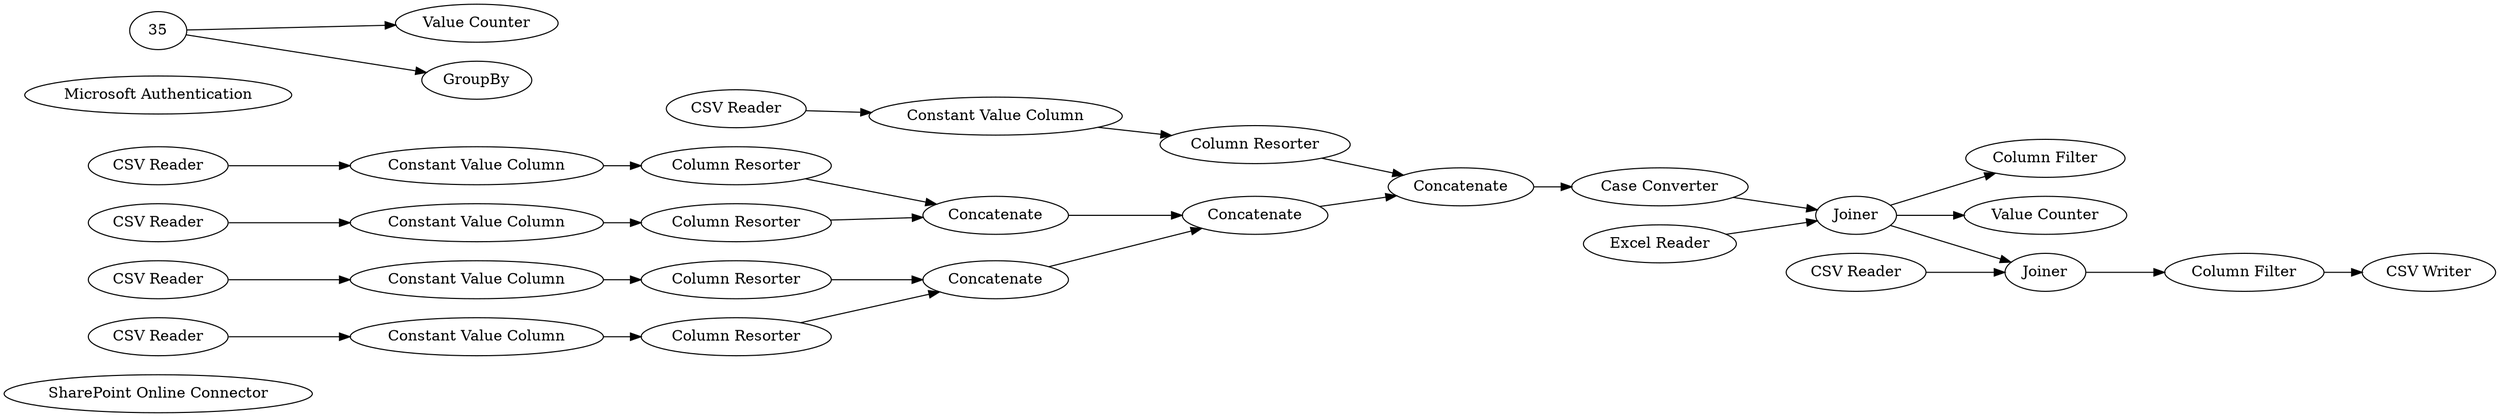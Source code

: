 digraph {
	2 [label="SharePoint Online Connector"]
	3 [label="CSV Reader"]
	4 [label="CSV Reader"]
	5 [label="CSV Reader"]
	6 [label="CSV Reader"]
	7 [label="CSV Reader"]
	11 [label="Constant Value Column"]
	14 [label="Column Resorter"]
	15 [label="Constant Value Column"]
	16 [label="Column Resorter"]
	17 [label="Constant Value Column"]
	18 [label="Column Resorter"]
	19 [label="Constant Value Column"]
	20 [label="Column Resorter"]
	21 [label="Constant Value Column"]
	22 [label="Column Resorter"]
	24 [label="Excel Reader"]
	25 [label=Concatenate]
	26 [label=Concatenate]
	27 [label=Concatenate]
	28 [label=Concatenate]
	29 [label=Joiner]
	30 [label="Case Converter"]
	31 [label="Value Counter"]
	34 [label="Column Filter"]
	570 [label="Microsoft Authentication"]
	571 [label="CSV Reader"]
	572 [label=Joiner]
	573 [label="Column Filter"]
	574 [label="CSV Writer"]
	36 [label="Value Counter"]
	37 [label=GroupBy]
	3 -> 15
	4 -> 11
	5 -> 17
	6 -> 19
	7 -> 21
	11 -> 14
	14 -> 25
	15 -> 16
	16 -> 25
	17 -> 18
	18 -> 26
	19 -> 20
	20 -> 26
	21 -> 22
	22 -> 27
	24 -> 29
	25 -> 28
	26 -> 28
	27 -> 30
	28 -> 27
	29 -> 31
	29 -> 34
	29 -> 572
	30 -> 29
	571 -> 572
	572 -> 573
	573 -> 574
	35 -> 36
	35 -> 37
	rankdir=LR
}
